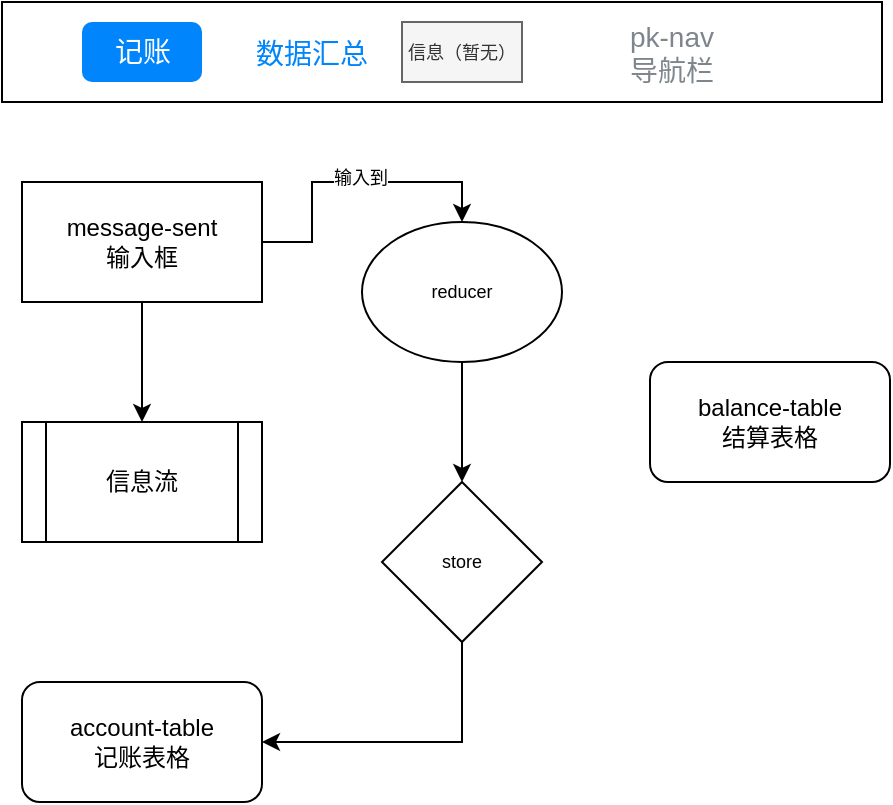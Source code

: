 <mxfile version="13.1.3">
    <diagram id="6hGFLwfOUW9BJ-s0fimq" name="Page-1">
        <mxGraphModel dx="493" dy="534" grid="1" gridSize="10" guides="1" tooltips="1" connect="1" arrows="1" fold="1" page="1" pageScale="1" pageWidth="827" pageHeight="1169" math="0" shadow="0">
            <root>
                <mxCell id="0"/>
                <mxCell id="1" parent="0"/>
                <mxCell id="14" value="" style="rounded=0;whiteSpace=wrap;html=1;" vertex="1" parent="1">
                    <mxGeometry x="30" y="130" width="440" height="50" as="geometry"/>
                </mxCell>
                <mxCell id="2" value="account-table&lt;br&gt;记账表格" style="rounded=1;whiteSpace=wrap;html=1;" vertex="1" parent="1">
                    <mxGeometry x="40" y="470" width="120" height="60" as="geometry"/>
                </mxCell>
                <mxCell id="3" value="balance-table&lt;br&gt;结算表格" style="rounded=1;whiteSpace=wrap;html=1;" vertex="1" parent="1">
                    <mxGeometry x="354" y="310" width="120" height="60" as="geometry"/>
                </mxCell>
                <mxCell id="22" style="edgeStyle=orthogonalEdgeStyle;rounded=0;orthogonalLoop=1;jettySize=auto;html=1;fontSize=9;" edge="1" parent="1" source="4" target="8">
                    <mxGeometry relative="1" as="geometry"/>
                </mxCell>
                <mxCell id="26" style="edgeStyle=orthogonalEdgeStyle;rounded=0;orthogonalLoop=1;jettySize=auto;html=1;exitX=1;exitY=0.5;exitDx=0;exitDy=0;entryX=0.5;entryY=0;entryDx=0;entryDy=0;fontSize=9;" edge="1" parent="1" source="4" target="21">
                    <mxGeometry relative="1" as="geometry"/>
                </mxCell>
                <mxCell id="27" value="输入到" style="edgeLabel;html=1;align=center;verticalAlign=middle;resizable=0;points=[];fontSize=9;" vertex="1" connectable="0" parent="26">
                    <mxGeometry x="0.054" y="2" relative="1" as="geometry">
                        <mxPoint as="offset"/>
                    </mxGeometry>
                </mxCell>
                <mxCell id="4" value="message-sent&lt;br&gt;输入框" style="rounded=0;whiteSpace=wrap;html=1;" vertex="1" parent="1">
                    <mxGeometry x="40" y="220" width="120" height="60" as="geometry"/>
                </mxCell>
                <mxCell id="8" value="信息流" style="shape=process;whiteSpace=wrap;html=1;backgroundOutline=1;" vertex="1" parent="1">
                    <mxGeometry x="40" y="340" width="120" height="60" as="geometry"/>
                </mxCell>
                <mxCell id="9" value="记账" style="html=1;shadow=0;dashed=0;shape=mxgraph.bootstrap.rrect;rSize=5;fillColor=#0085FC;strokeColor=none;fontSize=14;fontColor=#ffffff;" vertex="1" parent="1">
                    <mxGeometry x="70" y="140" width="60" height="30" as="geometry"/>
                </mxCell>
                <mxCell id="10" value="数据汇总" style="fillColor=none;strokeColor=none;fontSize=14;fontColor=#0085FC;" vertex="1" parent="1">
                    <mxGeometry x="160" y="140" width="50" height="30" as="geometry"/>
                </mxCell>
                <mxCell id="11" value="信息（暂无）" style="fillColor=#f5f5f5;strokeColor=#666666;fontSize=9;fontColor=#333333;" vertex="1" parent="1">
                    <mxGeometry x="230" y="140" width="60" height="30" as="geometry"/>
                </mxCell>
                <mxCell id="12" value="pk-nav&#10;导航栏" style="fillColor=none;strokeColor=none;fontSize=14;fontColor=#7D868C;" vertex="1" parent="1">
                    <mxGeometry x="280" y="130" width="170" height="50" as="geometry"/>
                </mxCell>
                <mxCell id="29" style="edgeStyle=orthogonalEdgeStyle;rounded=0;orthogonalLoop=1;jettySize=auto;html=1;exitX=0.5;exitY=1;exitDx=0;exitDy=0;entryX=1;entryY=0.5;entryDx=0;entryDy=0;fontSize=9;" edge="1" parent="1" source="19" target="2">
                    <mxGeometry relative="1" as="geometry"/>
                </mxCell>
                <mxCell id="19" value="store" style="rhombus;whiteSpace=wrap;html=1;fontSize=9;" vertex="1" parent="1">
                    <mxGeometry x="220" y="370" width="80" height="80" as="geometry"/>
                </mxCell>
                <mxCell id="28" style="edgeStyle=orthogonalEdgeStyle;rounded=0;orthogonalLoop=1;jettySize=auto;html=1;exitX=0.5;exitY=1;exitDx=0;exitDy=0;entryX=0.5;entryY=0;entryDx=0;entryDy=0;fontSize=9;" edge="1" parent="1" source="21" target="19">
                    <mxGeometry relative="1" as="geometry"/>
                </mxCell>
                <mxCell id="21" value="reducer" style="ellipse;whiteSpace=wrap;html=1;fontSize=9;" vertex="1" parent="1">
                    <mxGeometry x="210" y="240" width="100" height="70" as="geometry"/>
                </mxCell>
            </root>
        </mxGraphModel>
    </diagram>
</mxfile>